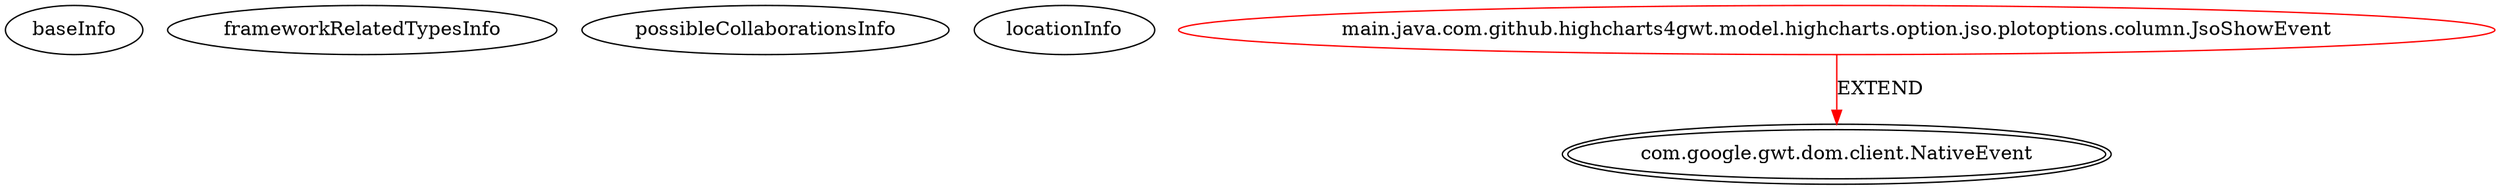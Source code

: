digraph {
baseInfo[graphId=1709,category="extension_graph",isAnonymous=false,possibleRelation=false]
frameworkRelatedTypesInfo[0="com.google.gwt.dom.client.NativeEvent"]
possibleCollaborationsInfo[]
locationInfo[projectName="highcharts4gwt-highcharts",filePath="/highcharts4gwt-highcharts/highchart-wrapper-master/src/main/java/com/github/highcharts4gwt/model/highcharts/option/jso/plotoptions/column/JsoShowEvent.java",contextSignature="JsoShowEvent",graphId="1709"]
0[label="main.java.com.github.highcharts4gwt.model.highcharts.option.jso.plotoptions.column.JsoShowEvent",vertexType="ROOT_CLIENT_CLASS_DECLARATION",isFrameworkType=false,color=red]
1[label="com.google.gwt.dom.client.NativeEvent",vertexType="FRAMEWORK_CLASS_TYPE",isFrameworkType=true,peripheries=2]
0->1[label="EXTEND",color=red]
}
